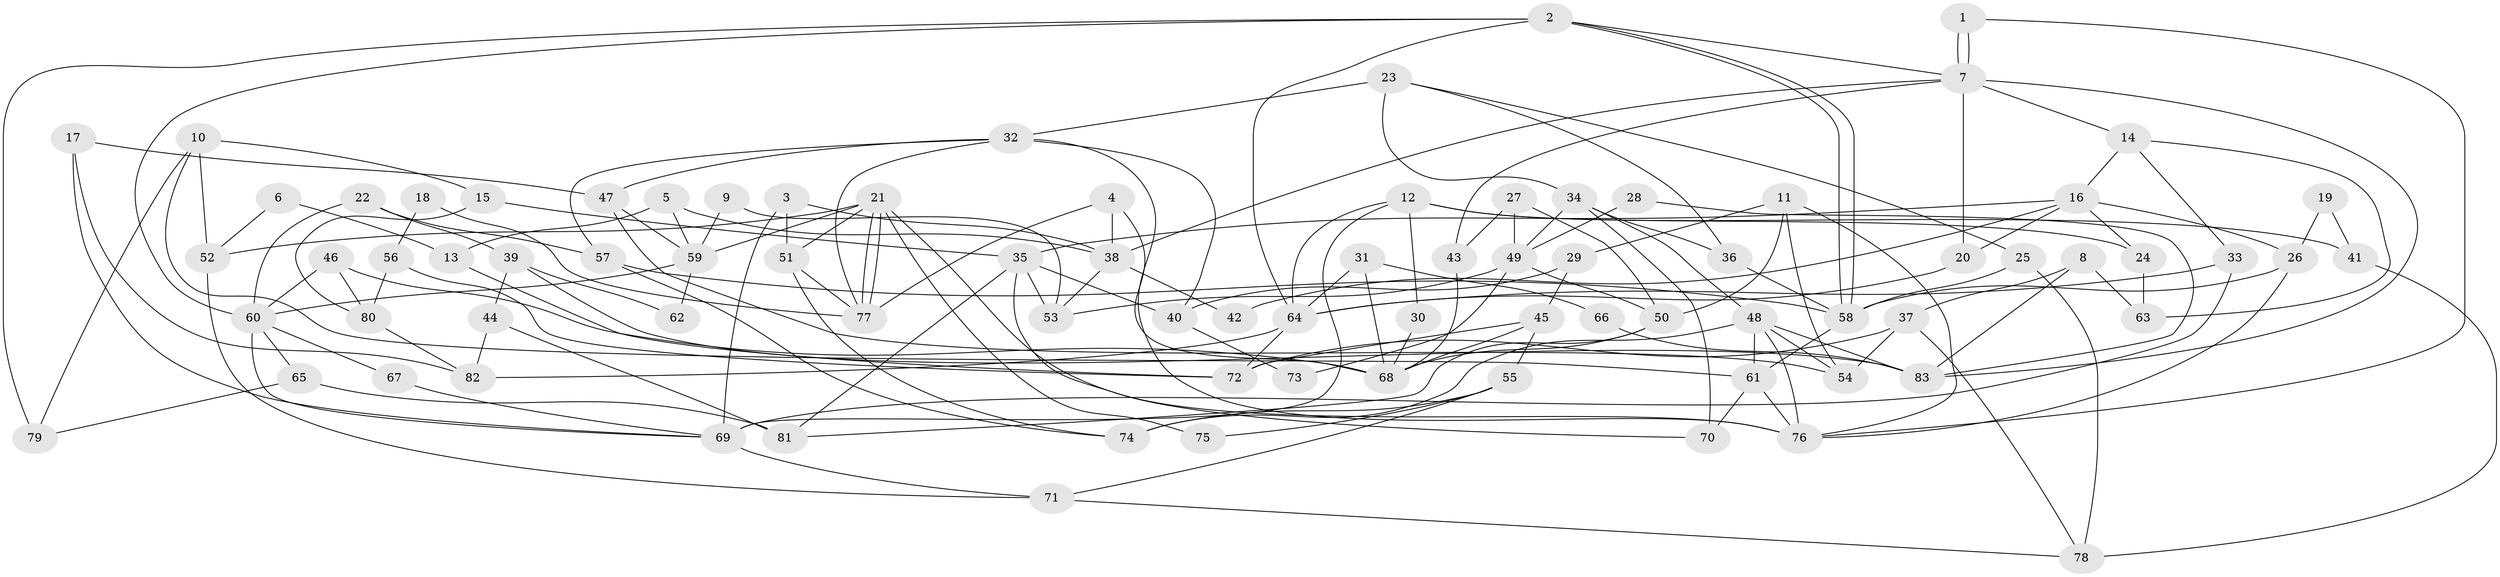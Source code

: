 // coarse degree distribution, {8: 0.058823529411764705, 5: 0.1568627450980392, 7: 0.11764705882352941, 3: 0.19607843137254902, 12: 0.0196078431372549, 4: 0.1568627450980392, 2: 0.11764705882352941, 6: 0.09803921568627451, 9: 0.058823529411764705, 11: 0.0196078431372549}
// Generated by graph-tools (version 1.1) at 2025/41/03/06/25 10:41:56]
// undirected, 83 vertices, 166 edges
graph export_dot {
graph [start="1"]
  node [color=gray90,style=filled];
  1;
  2;
  3;
  4;
  5;
  6;
  7;
  8;
  9;
  10;
  11;
  12;
  13;
  14;
  15;
  16;
  17;
  18;
  19;
  20;
  21;
  22;
  23;
  24;
  25;
  26;
  27;
  28;
  29;
  30;
  31;
  32;
  33;
  34;
  35;
  36;
  37;
  38;
  39;
  40;
  41;
  42;
  43;
  44;
  45;
  46;
  47;
  48;
  49;
  50;
  51;
  52;
  53;
  54;
  55;
  56;
  57;
  58;
  59;
  60;
  61;
  62;
  63;
  64;
  65;
  66;
  67;
  68;
  69;
  70;
  71;
  72;
  73;
  74;
  75;
  76;
  77;
  78;
  79;
  80;
  81;
  82;
  83;
  1 -- 7;
  1 -- 7;
  1 -- 76;
  2 -- 58;
  2 -- 58;
  2 -- 7;
  2 -- 60;
  2 -- 64;
  2 -- 79;
  3 -- 69;
  3 -- 51;
  3 -- 38;
  4 -- 77;
  4 -- 38;
  4 -- 68;
  5 -- 38;
  5 -- 59;
  5 -- 13;
  6 -- 13;
  6 -- 52;
  7 -- 38;
  7 -- 14;
  7 -- 20;
  7 -- 43;
  7 -- 83;
  8 -- 37;
  8 -- 83;
  8 -- 63;
  9 -- 59;
  9 -- 53;
  10 -- 52;
  10 -- 61;
  10 -- 15;
  10 -- 79;
  11 -- 76;
  11 -- 29;
  11 -- 50;
  11 -- 54;
  12 -- 69;
  12 -- 64;
  12 -- 24;
  12 -- 30;
  12 -- 41;
  13 -- 72;
  14 -- 16;
  14 -- 33;
  14 -- 63;
  15 -- 35;
  15 -- 80;
  16 -- 20;
  16 -- 24;
  16 -- 26;
  16 -- 35;
  16 -- 42;
  17 -- 47;
  17 -- 82;
  17 -- 69;
  18 -- 77;
  18 -- 56;
  19 -- 41;
  19 -- 26;
  20 -- 64;
  21 -- 77;
  21 -- 77;
  21 -- 76;
  21 -- 51;
  21 -- 52;
  21 -- 59;
  21 -- 75;
  22 -- 57;
  22 -- 39;
  22 -- 60;
  23 -- 36;
  23 -- 32;
  23 -- 25;
  23 -- 34;
  24 -- 63;
  25 -- 58;
  25 -- 78;
  26 -- 58;
  26 -- 76;
  27 -- 43;
  27 -- 50;
  27 -- 49;
  28 -- 83;
  28 -- 49;
  29 -- 40;
  29 -- 45;
  30 -- 68;
  31 -- 68;
  31 -- 64;
  31 -- 66;
  32 -- 47;
  32 -- 76;
  32 -- 40;
  32 -- 57;
  32 -- 77;
  33 -- 69;
  33 -- 64;
  34 -- 70;
  34 -- 36;
  34 -- 48;
  34 -- 49;
  35 -- 81;
  35 -- 40;
  35 -- 53;
  35 -- 70;
  36 -- 58;
  37 -- 78;
  37 -- 54;
  37 -- 72;
  38 -- 53;
  38 -- 42;
  39 -- 44;
  39 -- 83;
  39 -- 62;
  40 -- 73;
  41 -- 78;
  43 -- 68;
  44 -- 81;
  44 -- 82;
  45 -- 72;
  45 -- 68;
  45 -- 55;
  46 -- 60;
  46 -- 68;
  46 -- 80;
  47 -- 59;
  47 -- 54;
  48 -- 61;
  48 -- 54;
  48 -- 74;
  48 -- 76;
  48 -- 83;
  49 -- 50;
  49 -- 53;
  49 -- 73;
  50 -- 68;
  50 -- 81;
  51 -- 77;
  51 -- 74;
  52 -- 71;
  55 -- 74;
  55 -- 71;
  55 -- 75;
  56 -- 80;
  56 -- 72;
  57 -- 74;
  57 -- 58;
  58 -- 61;
  59 -- 60;
  59 -- 62;
  60 -- 65;
  60 -- 67;
  60 -- 69;
  61 -- 76;
  61 -- 70;
  64 -- 72;
  64 -- 82;
  65 -- 79;
  65 -- 81;
  66 -- 83;
  67 -- 69;
  69 -- 71;
  71 -- 78;
  80 -- 82;
}
